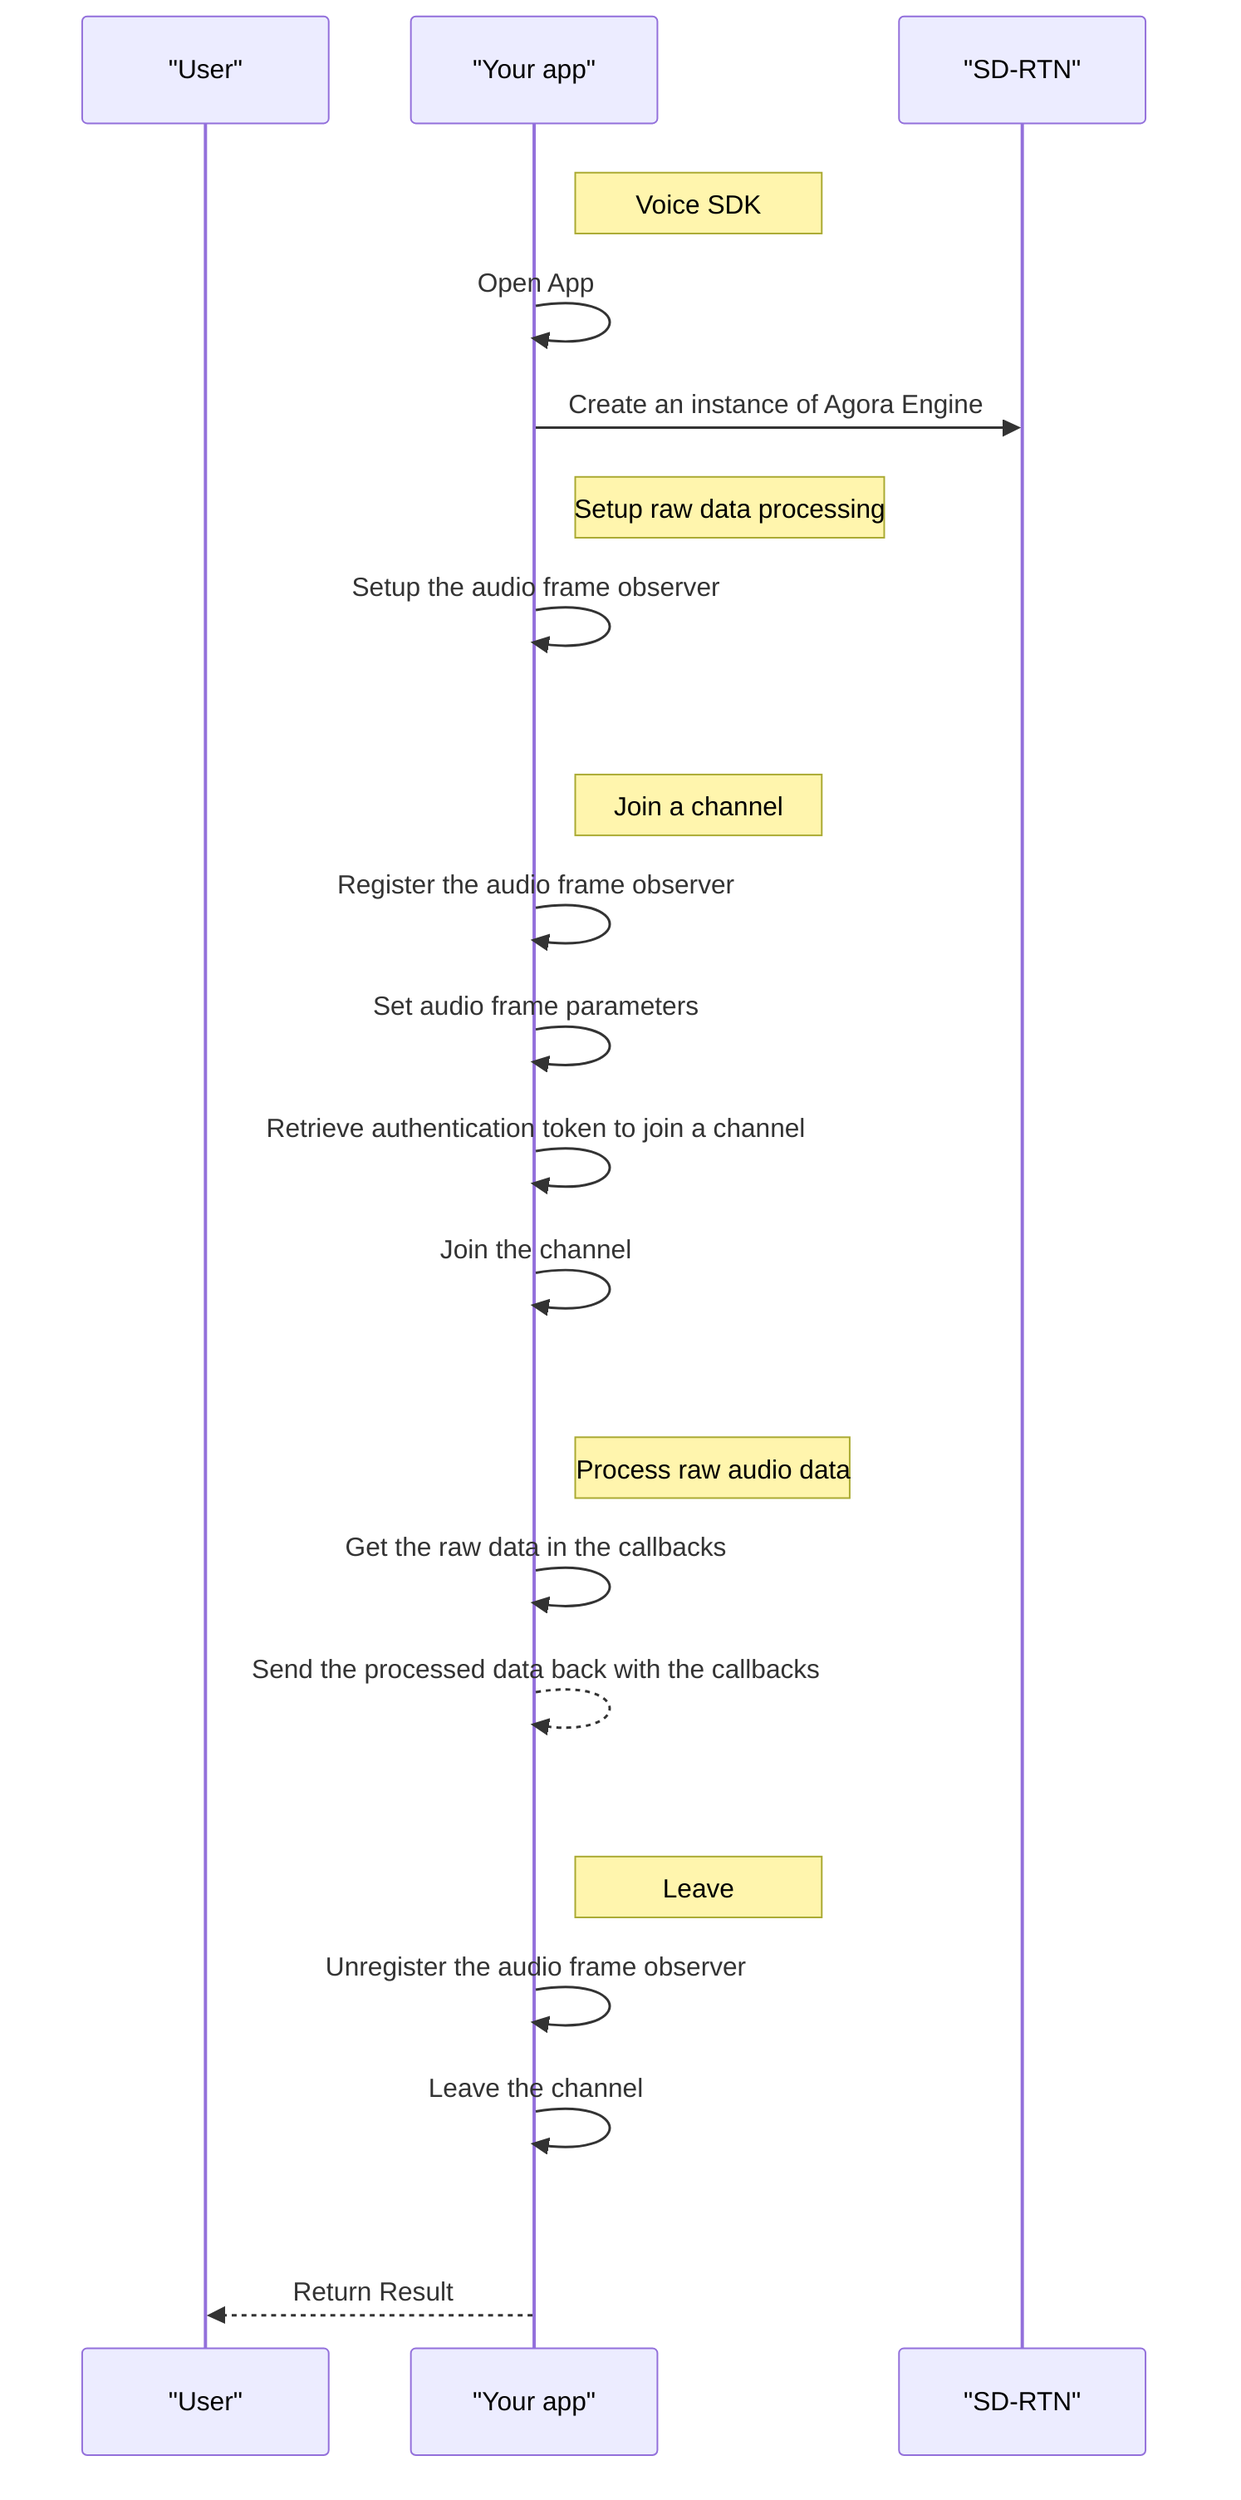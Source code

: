sequenceDiagram
    participant User as "User"
    participant YourApp as "Your app"
    participant Agora as "SD-RTN"
    rect rgb(255, 255, 255)
        note right of YourApp: Voice SDK
        YourApp ->> YourApp: Open App
        YourApp ->> Agora: Create an instance of Agora Engine
        rect rgb(255, 255, 255)
            note right of YourApp: Setup raw data processing
            YourApp ->> YourApp: Setup the audio frame observer
        end
        rect rgb(255, 255, 255)
            note right of YourApp: Join a channel
            YourApp ->> YourApp: Register the audio frame observer
            YourApp ->> YourApp: Set audio frame parameters
            YourApp ->> YourApp: Retrieve authentication token to join a channel
            YourApp ->> YourApp: Join the channel
        end
        rect rgb(255, 255, 255)
            note right of YourApp: Process raw audio data
            YourApp ->> YourApp: Get the raw data in the callbacks
            YourApp -->> YourApp: Send the processed data back with the callbacks
        end
        rect rgb(255, 255, 255)
            note right of YourApp: Leave
            YourApp ->> YourApp: Unregister the audio frame observer
            YourApp ->> YourApp: Leave the channel
        end
    end
    YourApp -->> User: Return Result